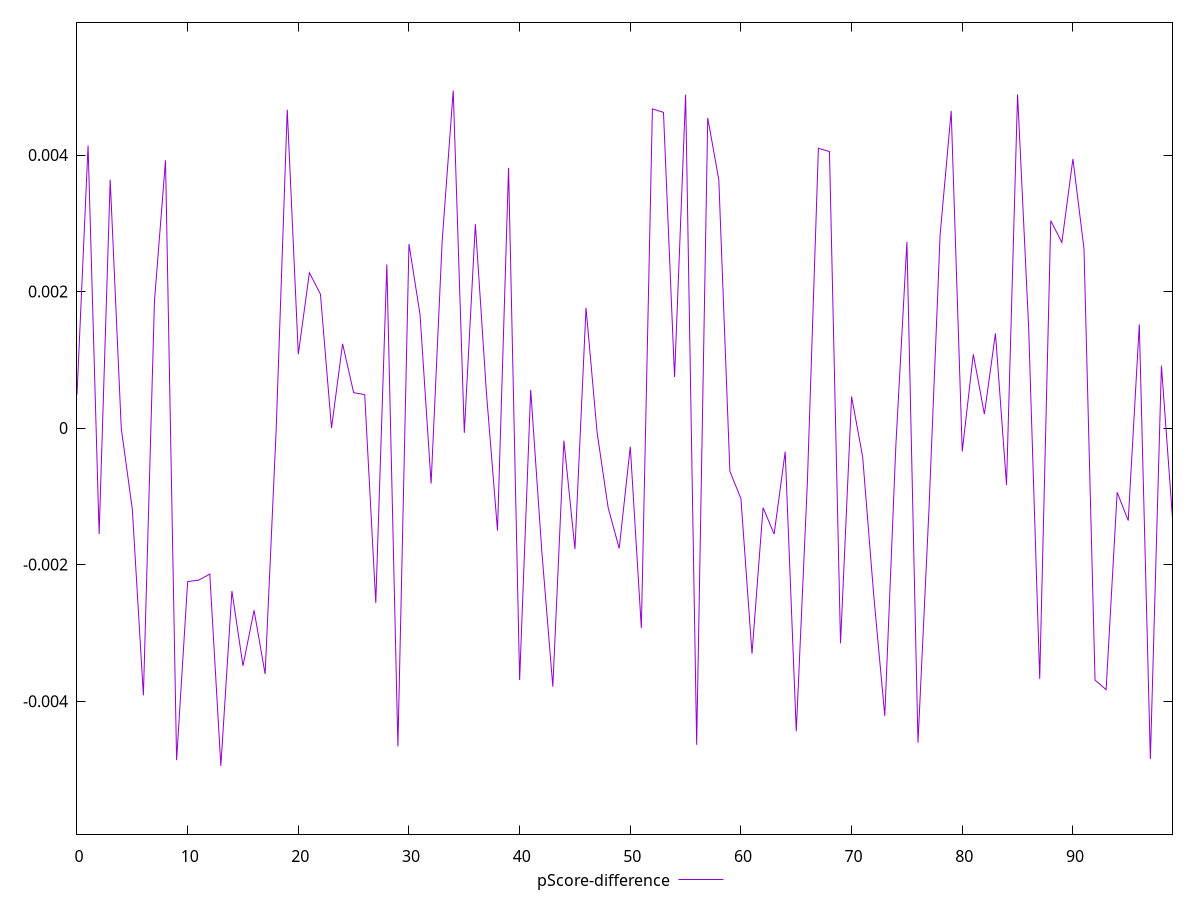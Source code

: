 reset

$pScoreDifference <<EOF
0 0.0004897342343236216
1 0.00413989990561664
2 -0.0015523493227524998
3 0.0036376478005966106
4 -0.0000017519278445732311
5 -0.0011910429853827509
6 -0.003914558464331863
7 0.0018609237099316278
8 0.0039237844609967265
9 -0.004865002543595454
10 -0.002248167223896702
11 -0.002227351587307691
12 -0.002138157119791151
13 -0.004948652812911458
14 -0.002386724039390664
15 -0.003482558300538896
16 -0.0026687281166093424
17 -0.0036028826461077523
18 -0.000021843229145224186
19 0.004665420565940104
20 0.001081594281331144
21 0.0022762187743963214
22 0.0019613568413922033
23 -6.619511143668433e-7
24 0.0012356238657674767
25 0.0005193419095115281
26 0.0004905485668211806
27 -0.002560742499830626
28 0.0023978166893603436
29 -0.004662660416320241
30 0.0026982328715121073
31 0.0016616230519881925
32 -0.0008120962735633785
33 0.0027388658240004027
34 0.004945406348634274
35 -0.00006948289715102973
36 0.002987439006956194
37 0.0005193419095115281
38 -0.001500831442592221
39 0.003813564340211517
40 -0.003691003873842358
41 0.0005600086585113573
42 -0.0017940531012803351
43 -0.0037888756570928495
44 -0.0001839125961413668
45 -0.0017726760024742716
46 0.0017615691924027788
47 -0.00006306789655829981
48 -0.0011661323885122643
49 -0.0017631019748998167
50 -0.00027252106555364364
51 -0.0029312395418075177
52 0.004677061964102447
53 0.004625548408896174
54 0.0007481480611817304
55 0.004885681363190397
56 -0.004639634431160861
57 0.004545227424339604
58 0.0036376478005966106
59 -0.0006318674882397346
60 -0.0010336786737363823
61 -0.0033046393739565305
62 -0.0011661323885122643
63 -0.0015523493227468377
64 -0.0003454233994779621
65 -0.004441593829342727
66 -0.000813175632740859
67 0.004099358780795703
68 0.004051427171184008
69 -0.003152822703266056
70 0.0004632339393144669
71 -0.00042200658667090885
72 -0.002450691428147578
73 -0.004216185790003157
74 -0.0002524629682210122
75 0.002729375206225293
76 -0.004608589660737739
77 -0.0011661323885135966
78 0.0028313287664220033
79 0.0046462486739204945
80 -0.00034064137935096994
81 0.001081594281331144
82 0.0002040439892991852
83 0.0013874510509795934
84 -0.0008325140370110118
85 0.004888981309624257
86 0.0014761076813373242
87 -0.0036735920645689646
88 0.0030390699844295987
89 0.0027197012677188104
90 0.003943433727868206
91 0.0026299203108881564
92 -0.0036910038738445783
93 -0.003832176193675818
94 -0.0009401658704732974
95 -0.001354722382556628
96 0.0015183841433384915
97 -0.004846970121731076
98 0.0009148517667061373
99 -0.0013201214867163413
EOF

set key outside below
set xrange [0:99]
set yrange [-0.005948652812911458:0.005945406348634274]
set trange [-0.005948652812911458:0.005945406348634274]
set terminal svg size 640, 500 enhanced background rgb 'white'
set output "report_00017_2021-02-10T15-08-03.406Z/estimated-input-latency/samples/pages/pScore-difference/values.svg"

plot $pScoreDifference title "pScore-difference" with line

reset
